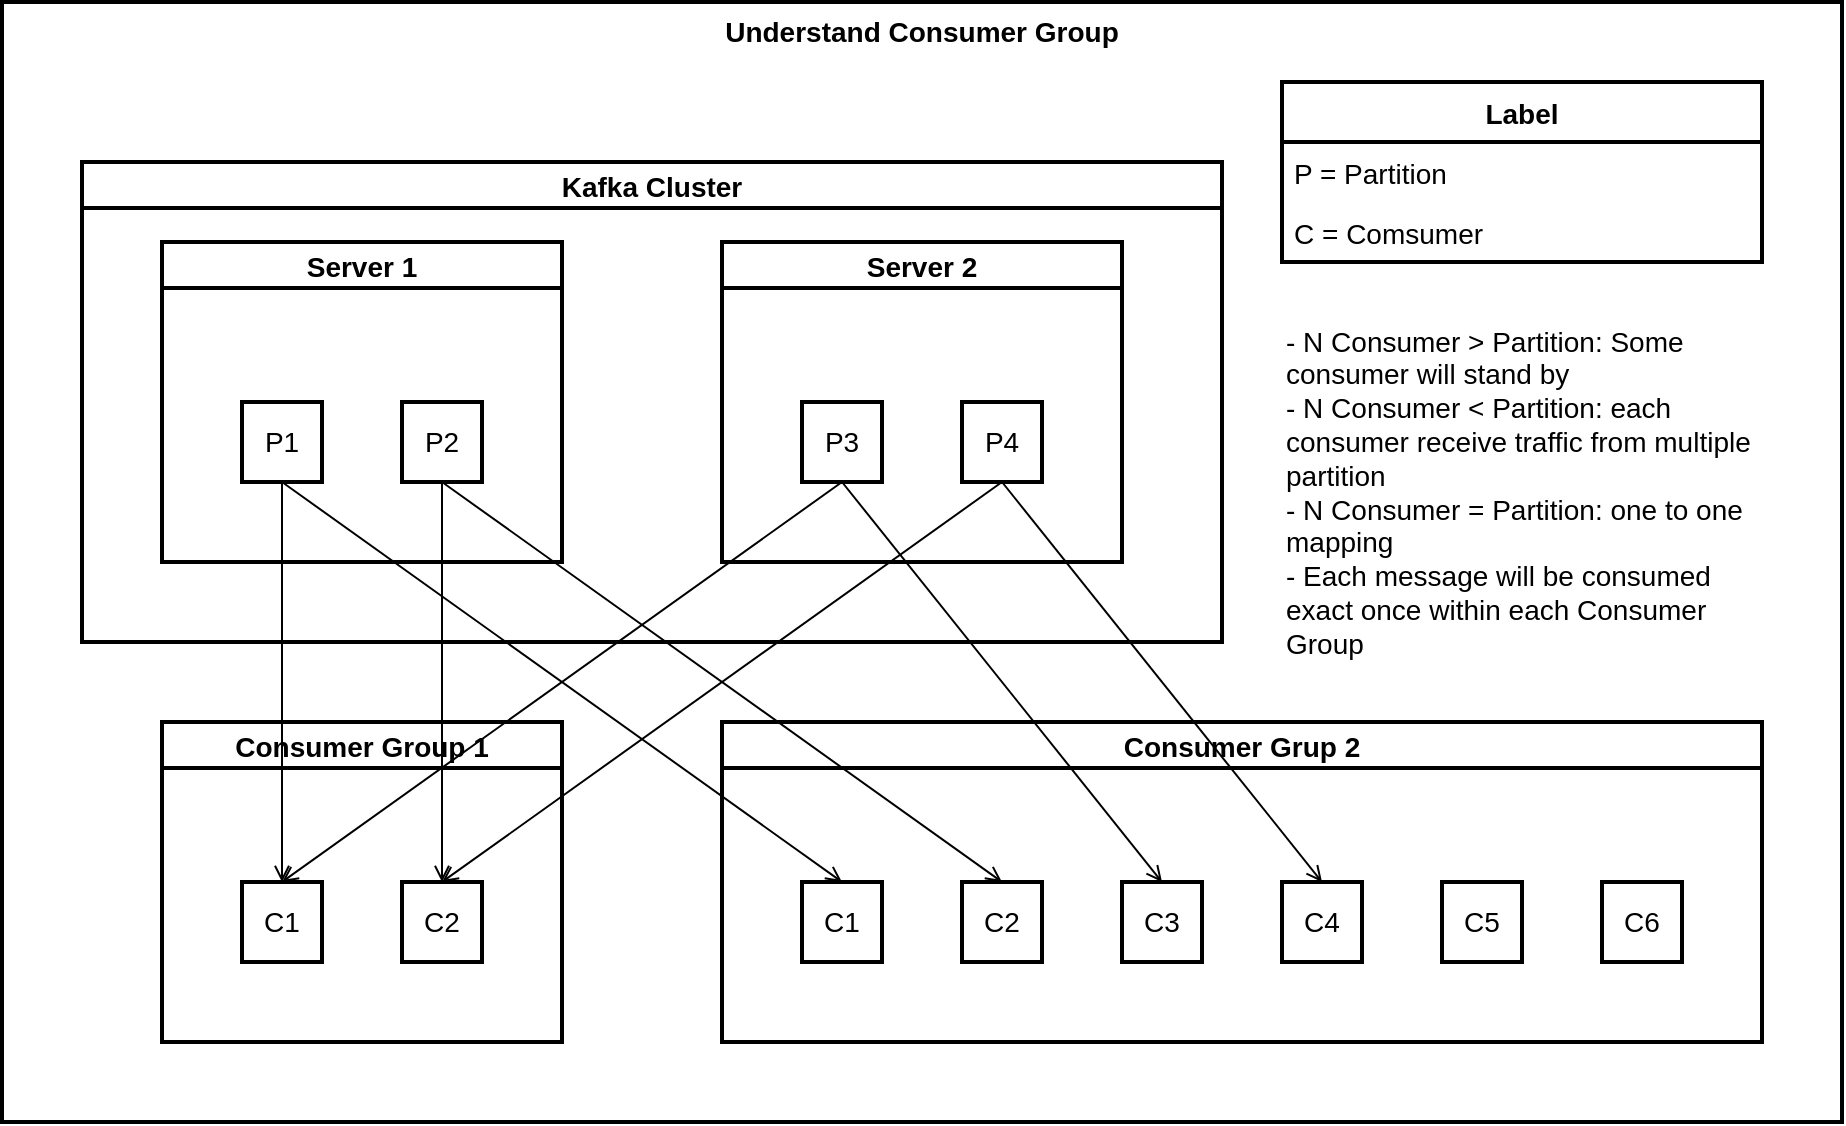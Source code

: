 <mxfile version="15.3.5" type="device"><diagram id="-KA9NqVUBusISKjhV3fb" name="Page-1"><mxGraphModel dx="1106" dy="852" grid="1" gridSize="10" guides="1" tooltips="1" connect="1" arrows="1" fold="1" page="1" pageScale="1" pageWidth="850" pageHeight="1100" math="0" shadow="0"><root><mxCell id="0"/><mxCell id="1" parent="0"/><mxCell id="6YZURrUCcv9LtFzJAdmg-2" value="Server 1" style="swimlane;hachureGap=4;pointerEvents=0;fontSize=14;strokeWidth=2;" vertex="1" parent="1"><mxGeometry x="200" y="200" width="200" height="160" as="geometry"/></mxCell><mxCell id="6YZURrUCcv9LtFzJAdmg-29" value="P1" style="whiteSpace=wrap;html=1;aspect=fixed;hachureGap=4;pointerEvents=0;fontSize=14;fillColor=none;strokeWidth=2;" vertex="1" parent="6YZURrUCcv9LtFzJAdmg-2"><mxGeometry x="40" y="80" width="40" height="40" as="geometry"/></mxCell><mxCell id="6YZURrUCcv9LtFzJAdmg-36" value="P2" style="whiteSpace=wrap;html=1;aspect=fixed;hachureGap=4;pointerEvents=0;fontSize=14;fillColor=none;strokeWidth=2;" vertex="1" parent="6YZURrUCcv9LtFzJAdmg-2"><mxGeometry x="120" y="80" width="40" height="40" as="geometry"/></mxCell><mxCell id="6YZURrUCcv9LtFzJAdmg-5" value="Server 2" style="swimlane;hachureGap=4;pointerEvents=0;fontSize=14;strokeWidth=2;" vertex="1" parent="1"><mxGeometry x="480" y="200" width="200" height="160" as="geometry"/></mxCell><mxCell id="6YZURrUCcv9LtFzJAdmg-37" value="P3" style="whiteSpace=wrap;html=1;aspect=fixed;hachureGap=4;pointerEvents=0;fontSize=14;fillColor=none;strokeWidth=2;" vertex="1" parent="6YZURrUCcv9LtFzJAdmg-5"><mxGeometry x="40" y="80" width="40" height="40" as="geometry"/></mxCell><mxCell id="6YZURrUCcv9LtFzJAdmg-38" value="P4" style="whiteSpace=wrap;html=1;aspect=fixed;hachureGap=4;pointerEvents=0;fontSize=14;fillColor=none;strokeWidth=2;" vertex="1" parent="6YZURrUCcv9LtFzJAdmg-5"><mxGeometry x="120" y="80" width="40" height="40" as="geometry"/></mxCell><mxCell id="6YZURrUCcv9LtFzJAdmg-15" value="Consumer Group 1" style="swimlane;hachureGap=4;pointerEvents=0;fontSize=14;strokeWidth=2;" vertex="1" parent="1"><mxGeometry x="200" y="440" width="200" height="160" as="geometry"/></mxCell><mxCell id="6YZURrUCcv9LtFzJAdmg-39" value="C1" style="whiteSpace=wrap;html=1;aspect=fixed;hachureGap=4;pointerEvents=0;fontSize=14;fillColor=none;strokeWidth=2;" vertex="1" parent="6YZURrUCcv9LtFzJAdmg-15"><mxGeometry x="40" y="80" width="40" height="40" as="geometry"/></mxCell><mxCell id="6YZURrUCcv9LtFzJAdmg-40" value="C2" style="whiteSpace=wrap;html=1;aspect=fixed;hachureGap=4;pointerEvents=0;fontSize=14;fillColor=none;strokeWidth=2;" vertex="1" parent="6YZURrUCcv9LtFzJAdmg-15"><mxGeometry x="120" y="80" width="40" height="40" as="geometry"/></mxCell><mxCell id="6YZURrUCcv9LtFzJAdmg-16" value="Label" style="swimlane;fontStyle=1;childLayout=stackLayout;horizontal=1;startSize=30;horizontalStack=0;resizeParent=1;resizeParentMax=0;resizeLast=0;collapsible=1;marginBottom=0;hachureGap=4;pointerEvents=0;fontSize=14;strokeWidth=2;" vertex="1" parent="1"><mxGeometry x="760" y="120" width="240" height="90" as="geometry"/></mxCell><mxCell id="6YZURrUCcv9LtFzJAdmg-17" value="P = Partition" style="text;strokeColor=none;fillColor=none;align=left;verticalAlign=middle;spacingLeft=4;spacingRight=4;overflow=hidden;points=[[0,0.5],[1,0.5]];portConstraint=eastwest;rotatable=0;fontSize=14;strokeWidth=2;" vertex="1" parent="6YZURrUCcv9LtFzJAdmg-16"><mxGeometry y="30" width="240" height="30" as="geometry"/></mxCell><mxCell id="6YZURrUCcv9LtFzJAdmg-18" value="C = Comsumer" style="text;strokeColor=none;fillColor=none;align=left;verticalAlign=middle;spacingLeft=4;spacingRight=4;overflow=hidden;points=[[0,0.5],[1,0.5]];portConstraint=eastwest;rotatable=0;fontSize=14;strokeWidth=2;" vertex="1" parent="6YZURrUCcv9LtFzJAdmg-16"><mxGeometry y="60" width="240" height="30" as="geometry"/></mxCell><mxCell id="6YZURrUCcv9LtFzJAdmg-20" value="Consumer Grup 2" style="swimlane;hachureGap=4;pointerEvents=0;fontSize=14;strokeWidth=2;" vertex="1" parent="1"><mxGeometry x="480" y="440" width="520" height="160" as="geometry"/></mxCell><mxCell id="6YZURrUCcv9LtFzJAdmg-42" value="C1" style="whiteSpace=wrap;html=1;aspect=fixed;hachureGap=4;pointerEvents=0;fontSize=14;fillColor=none;strokeWidth=2;" vertex="1" parent="6YZURrUCcv9LtFzJAdmg-20"><mxGeometry x="40" y="80" width="40" height="40" as="geometry"/></mxCell><mxCell id="6YZURrUCcv9LtFzJAdmg-43" value="C2" style="whiteSpace=wrap;html=1;aspect=fixed;hachureGap=4;pointerEvents=0;fontSize=14;fillColor=none;strokeWidth=2;" vertex="1" parent="6YZURrUCcv9LtFzJAdmg-20"><mxGeometry x="120" y="80" width="40" height="40" as="geometry"/></mxCell><mxCell id="6YZURrUCcv9LtFzJAdmg-44" value="C3" style="whiteSpace=wrap;html=1;aspect=fixed;hachureGap=4;pointerEvents=0;fontSize=14;fillColor=none;strokeWidth=2;" vertex="1" parent="6YZURrUCcv9LtFzJAdmg-20"><mxGeometry x="200" y="80" width="40" height="40" as="geometry"/></mxCell><mxCell id="6YZURrUCcv9LtFzJAdmg-45" value="C4" style="whiteSpace=wrap;html=1;aspect=fixed;hachureGap=4;pointerEvents=0;fontSize=14;fillColor=none;strokeWidth=2;" vertex="1" parent="6YZURrUCcv9LtFzJAdmg-20"><mxGeometry x="280" y="80" width="40" height="40" as="geometry"/></mxCell><mxCell id="6YZURrUCcv9LtFzJAdmg-46" value="C5" style="whiteSpace=wrap;html=1;aspect=fixed;hachureGap=4;pointerEvents=0;fontSize=14;fillColor=none;strokeWidth=2;" vertex="1" parent="6YZURrUCcv9LtFzJAdmg-20"><mxGeometry x="360" y="80" width="40" height="40" as="geometry"/></mxCell><mxCell id="6YZURrUCcv9LtFzJAdmg-47" value="C6" style="whiteSpace=wrap;html=1;aspect=fixed;hachureGap=4;pointerEvents=0;fontSize=14;fillColor=none;strokeWidth=2;" vertex="1" parent="6YZURrUCcv9LtFzJAdmg-20"><mxGeometry x="440" y="80" width="40" height="40" as="geometry"/></mxCell><mxCell id="6YZURrUCcv9LtFzJAdmg-52" style="edgeStyle=none;curved=1;rounded=0;orthogonalLoop=1;jettySize=auto;html=1;exitX=0.5;exitY=1;exitDx=0;exitDy=0;entryX=0.5;entryY=0;entryDx=0;entryDy=0;fontSize=14;endArrow=open;sourcePerimeterSpacing=8;targetPerimeterSpacing=8;" edge="1" parent="1" source="6YZURrUCcv9LtFzJAdmg-29" target="6YZURrUCcv9LtFzJAdmg-39"><mxGeometry relative="1" as="geometry"/></mxCell><mxCell id="6YZURrUCcv9LtFzJAdmg-53" style="edgeStyle=none;curved=1;rounded=0;orthogonalLoop=1;jettySize=auto;html=1;exitX=0.5;exitY=1;exitDx=0;exitDy=0;entryX=0.5;entryY=0;entryDx=0;entryDy=0;fontSize=14;endArrow=open;sourcePerimeterSpacing=8;targetPerimeterSpacing=8;" edge="1" parent="1" source="6YZURrUCcv9LtFzJAdmg-36" target="6YZURrUCcv9LtFzJAdmg-40"><mxGeometry relative="1" as="geometry"/></mxCell><mxCell id="6YZURrUCcv9LtFzJAdmg-55" style="edgeStyle=none;curved=1;rounded=0;orthogonalLoop=1;jettySize=auto;html=1;exitX=0.5;exitY=1;exitDx=0;exitDy=0;entryX=0.5;entryY=0;entryDx=0;entryDy=0;fontSize=14;endArrow=open;sourcePerimeterSpacing=8;targetPerimeterSpacing=8;" edge="1" parent="1" source="6YZURrUCcv9LtFzJAdmg-37" target="6YZURrUCcv9LtFzJAdmg-39"><mxGeometry relative="1" as="geometry"/></mxCell><mxCell id="6YZURrUCcv9LtFzJAdmg-56" style="edgeStyle=none;curved=1;rounded=0;orthogonalLoop=1;jettySize=auto;html=1;exitX=0.5;exitY=1;exitDx=0;exitDy=0;entryX=0.5;entryY=0;entryDx=0;entryDy=0;fontSize=14;endArrow=open;sourcePerimeterSpacing=8;targetPerimeterSpacing=8;" edge="1" parent="1" source="6YZURrUCcv9LtFzJAdmg-38" target="6YZURrUCcv9LtFzJAdmg-40"><mxGeometry relative="1" as="geometry"/></mxCell><mxCell id="6YZURrUCcv9LtFzJAdmg-57" style="edgeStyle=none;curved=1;rounded=0;orthogonalLoop=1;jettySize=auto;html=1;exitX=0.5;exitY=1;exitDx=0;exitDy=0;entryX=0.5;entryY=0;entryDx=0;entryDy=0;fontSize=14;endArrow=open;sourcePerimeterSpacing=8;targetPerimeterSpacing=8;" edge="1" parent="1" source="6YZURrUCcv9LtFzJAdmg-29" target="6YZURrUCcv9LtFzJAdmg-42"><mxGeometry relative="1" as="geometry"/></mxCell><mxCell id="6YZURrUCcv9LtFzJAdmg-58" style="edgeStyle=none;curved=1;rounded=0;orthogonalLoop=1;jettySize=auto;html=1;exitX=0.5;exitY=1;exitDx=0;exitDy=0;entryX=0.5;entryY=0;entryDx=0;entryDy=0;fontSize=14;endArrow=open;sourcePerimeterSpacing=8;targetPerimeterSpacing=8;" edge="1" parent="1" source="6YZURrUCcv9LtFzJAdmg-36" target="6YZURrUCcv9LtFzJAdmg-43"><mxGeometry relative="1" as="geometry"/></mxCell><mxCell id="6YZURrUCcv9LtFzJAdmg-59" style="edgeStyle=none;curved=1;rounded=0;orthogonalLoop=1;jettySize=auto;html=1;exitX=0.5;exitY=1;exitDx=0;exitDy=0;entryX=0.5;entryY=0;entryDx=0;entryDy=0;fontSize=14;endArrow=open;sourcePerimeterSpacing=8;targetPerimeterSpacing=8;" edge="1" parent="1" source="6YZURrUCcv9LtFzJAdmg-37" target="6YZURrUCcv9LtFzJAdmg-44"><mxGeometry relative="1" as="geometry"/></mxCell><mxCell id="6YZURrUCcv9LtFzJAdmg-60" style="edgeStyle=none;curved=1;rounded=0;orthogonalLoop=1;jettySize=auto;html=1;exitX=0.5;exitY=1;exitDx=0;exitDy=0;entryX=0.5;entryY=0;entryDx=0;entryDy=0;fontSize=14;endArrow=open;sourcePerimeterSpacing=8;targetPerimeterSpacing=8;" edge="1" parent="1" source="6YZURrUCcv9LtFzJAdmg-38" target="6YZURrUCcv9LtFzJAdmg-45"><mxGeometry relative="1" as="geometry"/></mxCell><mxCell id="6YZURrUCcv9LtFzJAdmg-61" value="Kafka Cluster" style="swimlane;hachureGap=4;pointerEvents=0;fontSize=14;strokeWidth=2;fillColor=none;" vertex="1" parent="1"><mxGeometry x="160" y="160" width="570" height="240" as="geometry"/></mxCell><mxCell id="6YZURrUCcv9LtFzJAdmg-63" value="Understand Consumer Group" style="rounded=0;whiteSpace=wrap;html=1;hachureGap=4;pointerEvents=0;fontSize=14;strokeWidth=2;fillColor=none;verticalAlign=top;fontStyle=1" vertex="1" parent="1"><mxGeometry x="120" y="80" width="920" height="560" as="geometry"/></mxCell><mxCell id="6YZURrUCcv9LtFzJAdmg-64" value="- N Consumer &amp;gt; Partition: Some consumer will stand by&lt;br&gt;- N Consumer &amp;lt; Partition: each consumer receive traffic from multiple partition&lt;br&gt;- N Consumer = Partition: one to one mapping&lt;br&gt;&lt;div&gt;&lt;span&gt;- Each message will be consumed exact once within each Consumer Group&lt;/span&gt;&lt;/div&gt;" style="text;html=1;strokeColor=none;fillColor=none;align=left;verticalAlign=middle;whiteSpace=wrap;rounded=0;hachureGap=4;pointerEvents=0;fontSize=14;" vertex="1" parent="1"><mxGeometry x="760" y="230" width="240" height="190" as="geometry"/></mxCell></root></mxGraphModel></diagram></mxfile>